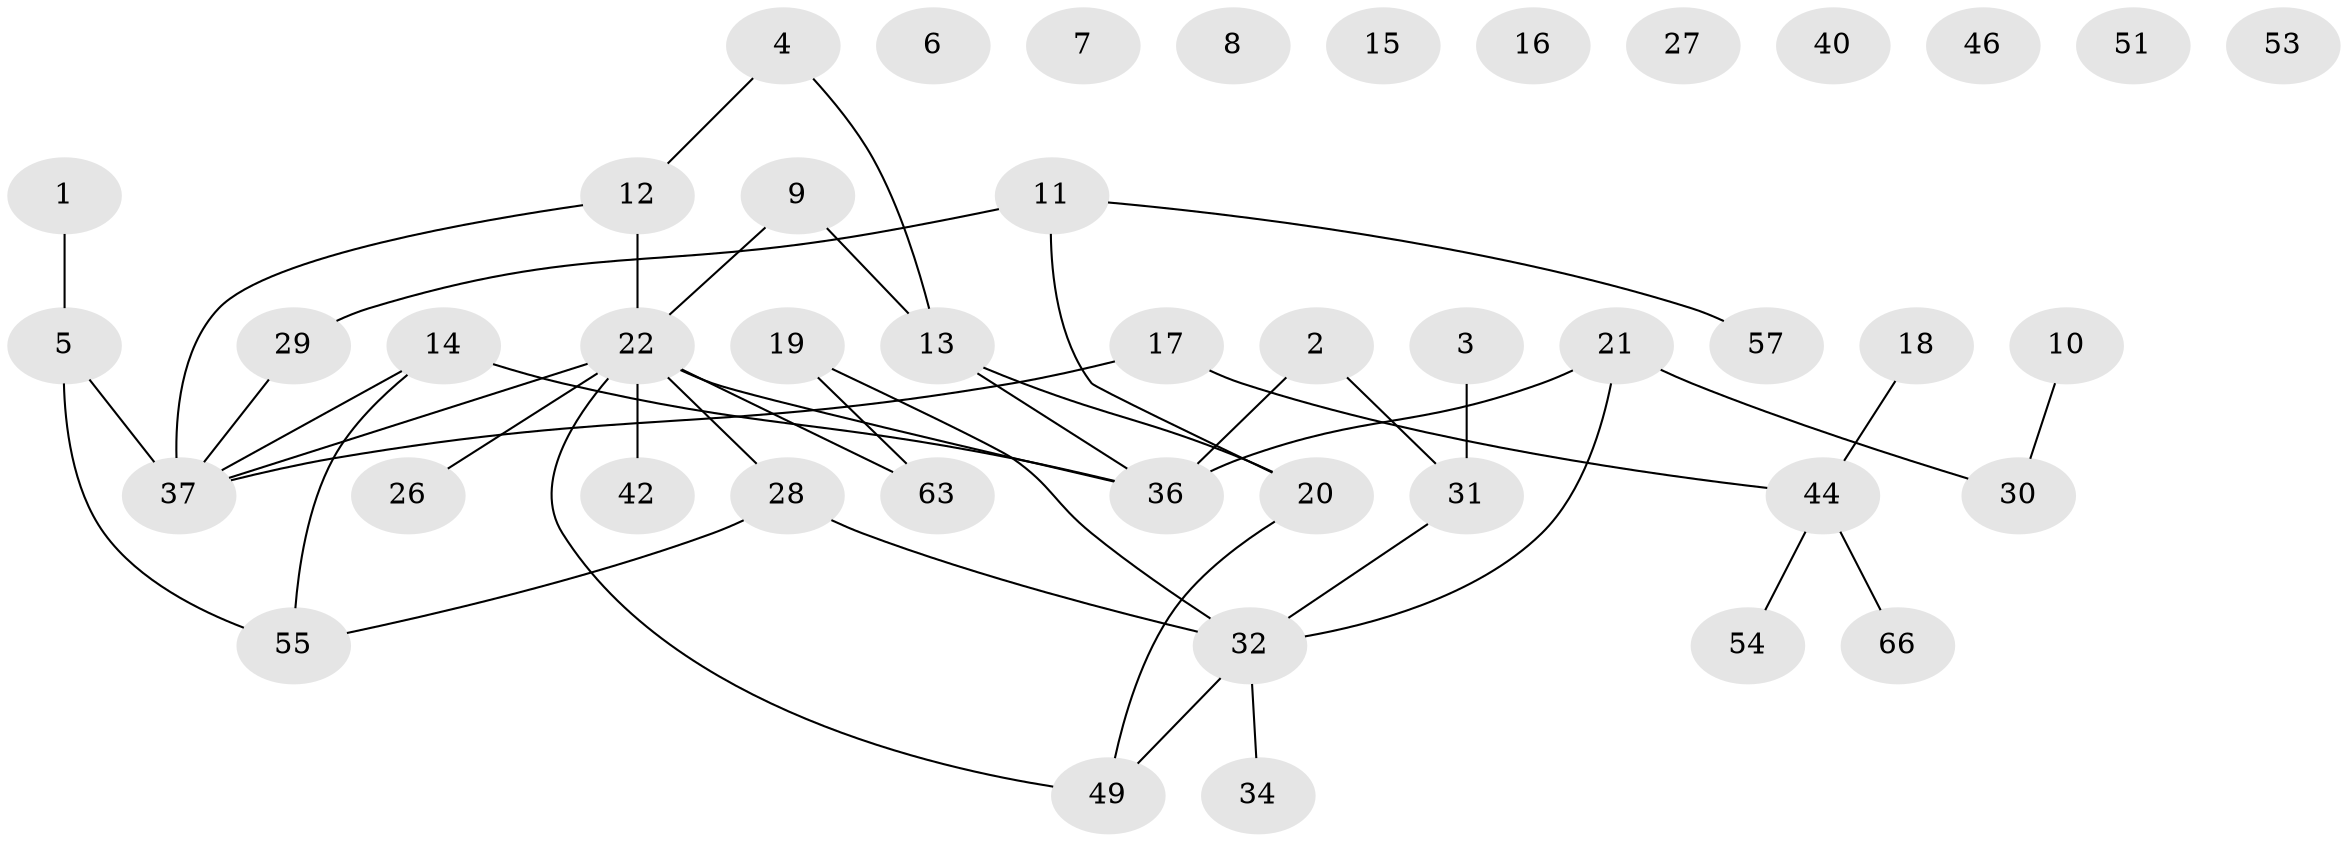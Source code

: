 // original degree distribution, {1: 0.3181818181818182, 2: 0.24242424242424243, 3: 0.25757575757575757, 0: 0.09090909090909091, 4: 0.015151515151515152, 5: 0.06060606060606061, 6: 0.015151515151515152}
// Generated by graph-tools (version 1.1) at 2025/41/03/06/25 10:41:25]
// undirected, 44 vertices, 45 edges
graph export_dot {
graph [start="1"]
  node [color=gray90,style=filled];
  1 [super="+64"];
  2 [super="+23"];
  3;
  4 [super="+52"];
  5 [super="+25"];
  6;
  7;
  8;
  9 [super="+58"];
  10 [super="+48"];
  11 [super="+59"];
  12;
  13;
  14;
  15 [super="+43"];
  16 [super="+35"];
  17 [super="+38"];
  18;
  19;
  20 [super="+24"];
  21;
  22 [super="+61"];
  26;
  27 [super="+41"];
  28 [super="+45"];
  29;
  30 [super="+65"];
  31 [super="+62"];
  32 [super="+33"];
  34;
  36 [super="+50"];
  37 [super="+39"];
  40;
  42;
  44 [super="+47"];
  46;
  49;
  51 [super="+56"];
  53;
  54;
  55 [super="+60"];
  57;
  63;
  66;
  1 -- 5;
  2 -- 36;
  2 -- 31;
  3 -- 31;
  4 -- 12;
  4 -- 13;
  5 -- 37;
  5 -- 55;
  9 -- 22;
  9 -- 13;
  10 -- 30;
  11 -- 29;
  11 -- 57;
  11 -- 20;
  12 -- 37;
  12 -- 22;
  13 -- 20;
  13 -- 36;
  14 -- 36;
  14 -- 37;
  14 -- 55;
  17 -- 44;
  17 -- 37;
  18 -- 44;
  19 -- 32;
  19 -- 63;
  20 -- 49;
  21 -- 30;
  21 -- 36;
  21 -- 32;
  22 -- 26;
  22 -- 37;
  22 -- 49;
  22 -- 63;
  22 -- 36;
  22 -- 42;
  22 -- 28;
  28 -- 55;
  28 -- 32;
  29 -- 37;
  31 -- 32;
  32 -- 34;
  32 -- 49;
  44 -- 66;
  44 -- 54;
}
